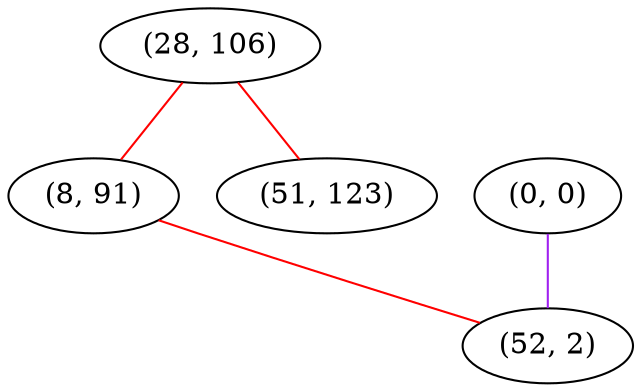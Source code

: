 graph "" {
"(28, 106)";
"(8, 91)";
"(0, 0)";
"(51, 123)";
"(52, 2)";
"(28, 106)" -- "(8, 91)"  [color=red, key=0, weight=1];
"(28, 106)" -- "(51, 123)"  [color=red, key=0, weight=1];
"(8, 91)" -- "(52, 2)"  [color=red, key=0, weight=1];
"(0, 0)" -- "(52, 2)"  [color=purple, key=0, weight=4];
}
